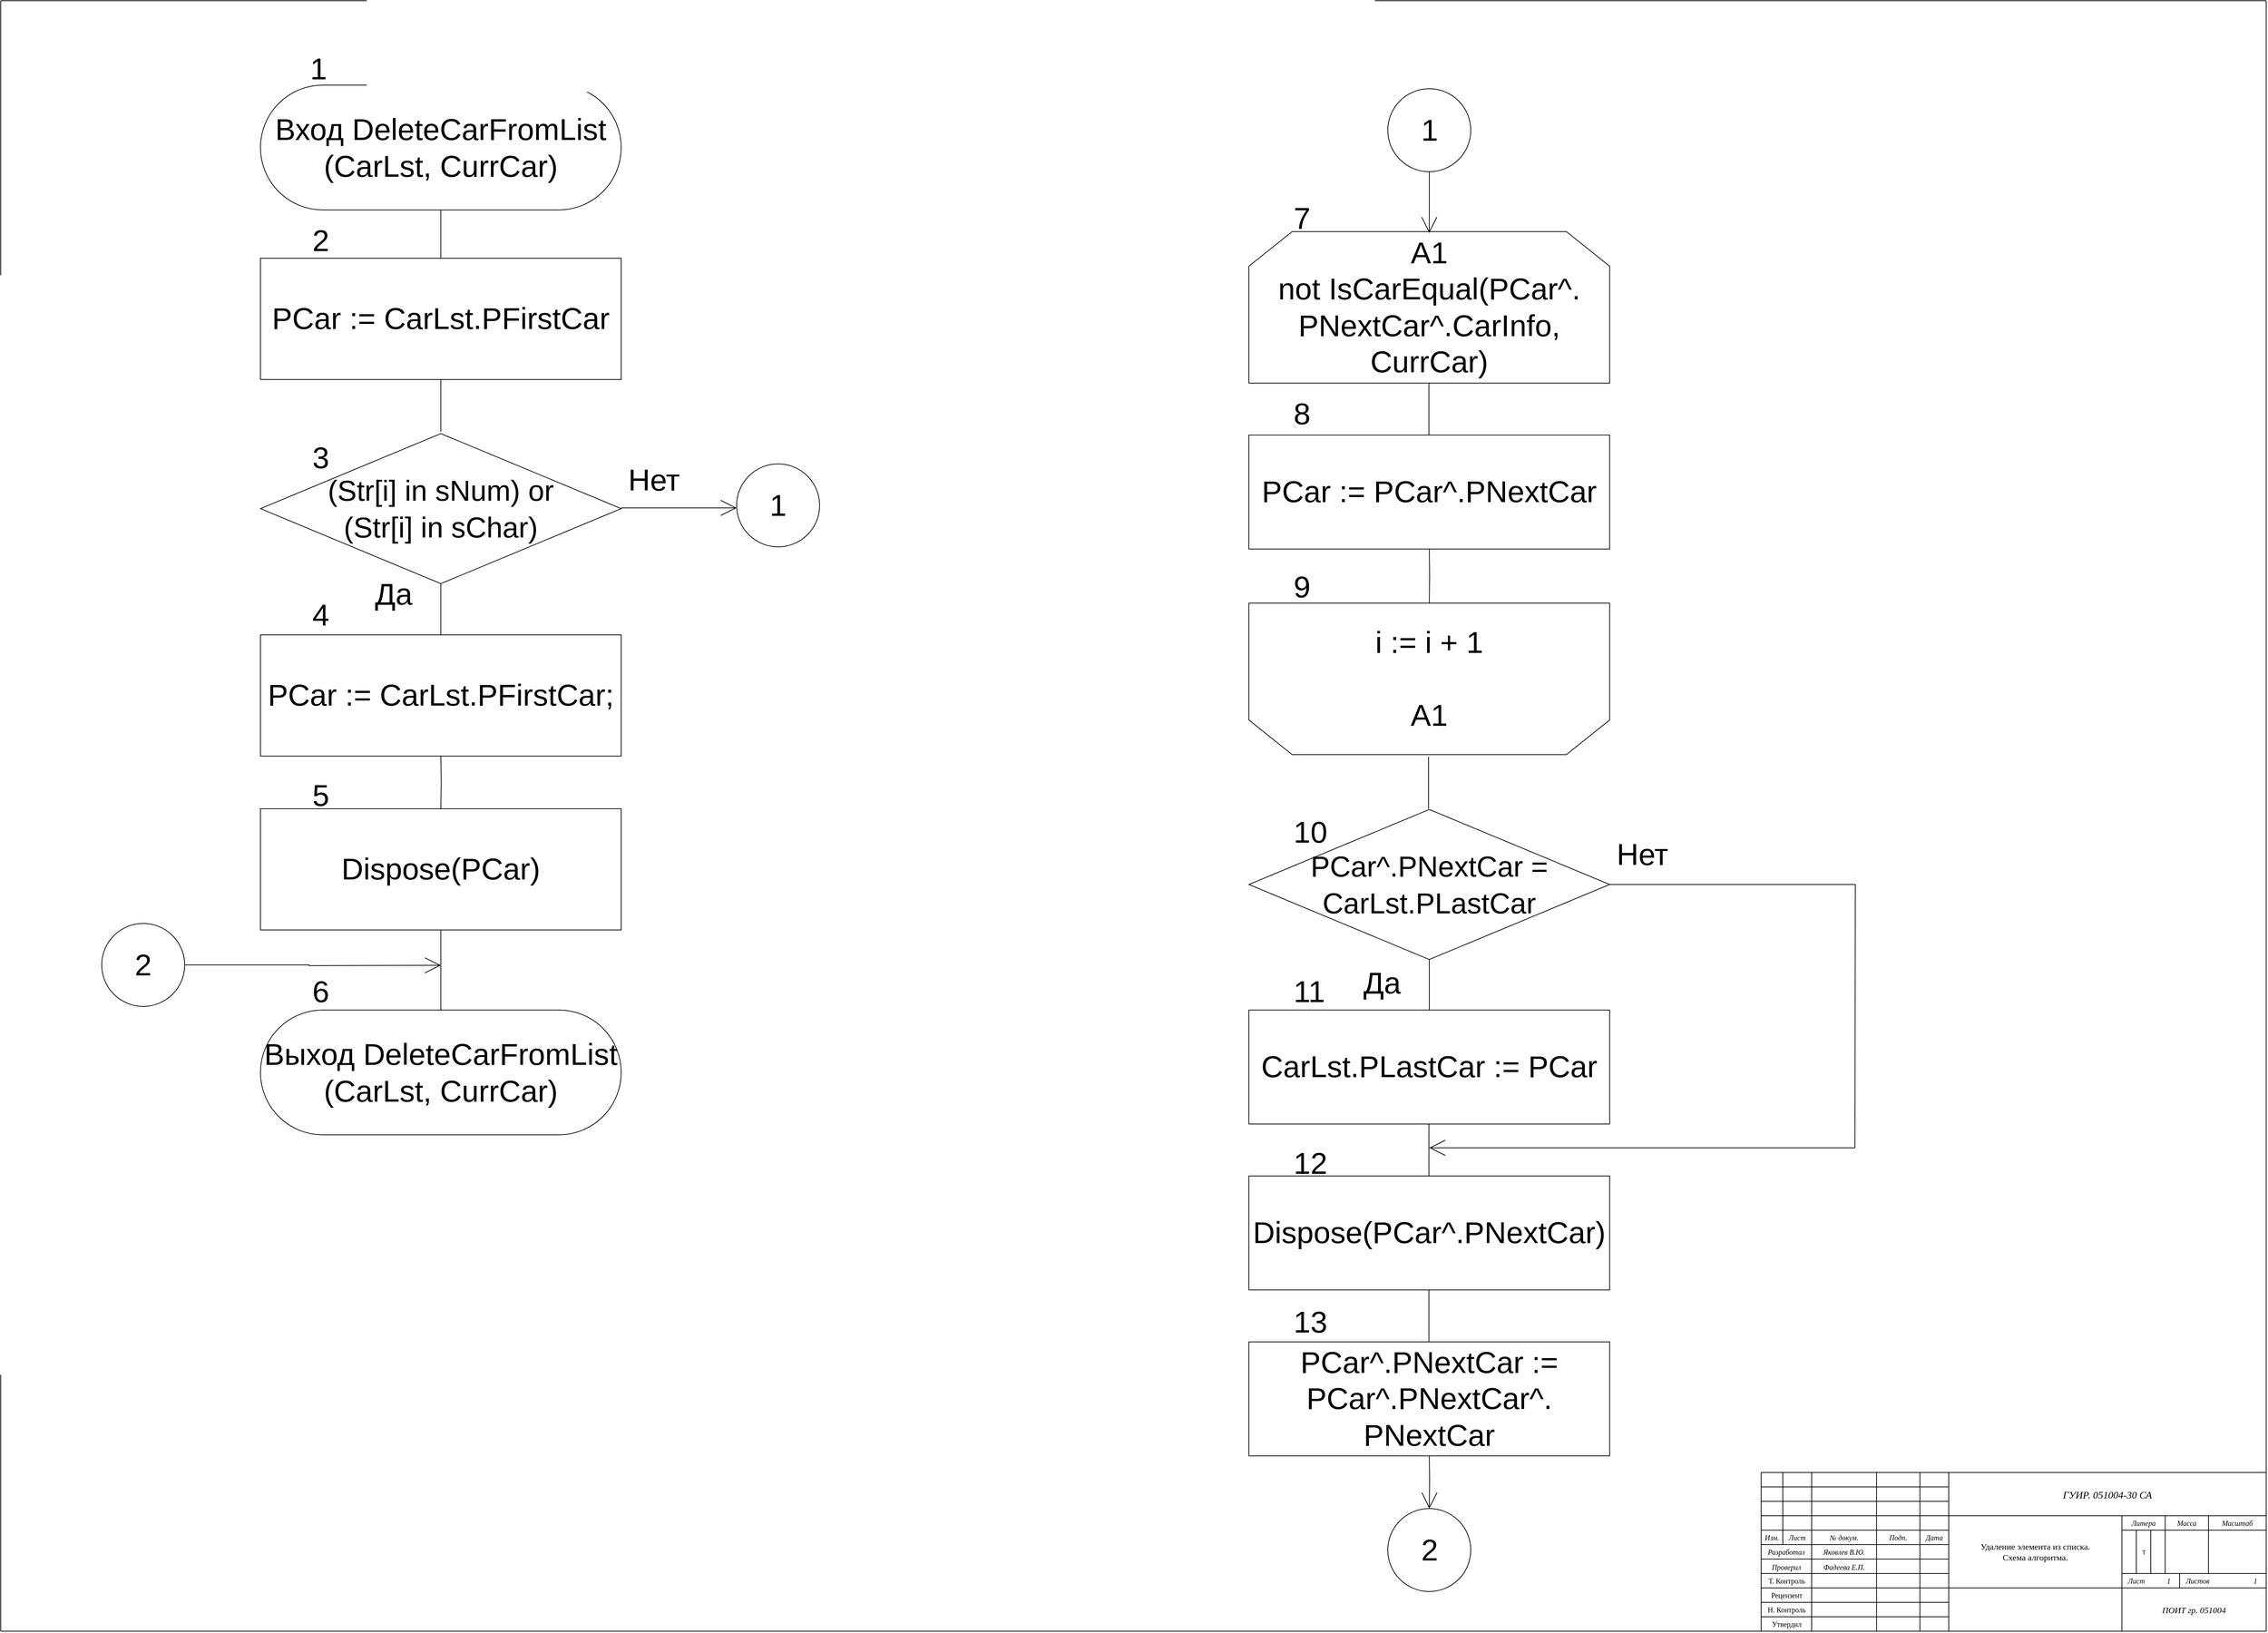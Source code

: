 <mxfile version="13.7.9" type="device"><diagram id="b_TIV87pcosbFDb4-95I" name="Page-1"><mxGraphModel dx="5688" dy="3328" grid="1" gridSize="10" guides="1" tooltips="1" connect="1" arrows="1" fold="1" page="1" pageScale="1" pageWidth="3300" pageHeight="2339" math="0" shadow="0"><root><mxCell id="0"/><mxCell id="1" parent="0"/><mxCell id="flblZkYbyNQ9tiGkdh4v-29" value="" style="group" parent="1" vertex="1" connectable="0"><mxGeometry x="2560" y="2080" width="700" height="220" as="geometry"/></mxCell><mxCell id="U5MXIK-24vMOK5HsXXuc-69" style="vsdxID=8;edgeStyle=none;startArrow=none;endArrow=none;startSize=5;endSize=5;strokeColor=#000000;spacingTop=0;spacingBottom=0;spacingLeft=0;spacingRight=0;verticalAlign=middle;html=1;labelBackgroundColor=#ffffff;rounded=0;" parent="flblZkYbyNQ9tiGkdh4v-29" edge="1"><mxGeometry relative="1" as="geometry"><mxPoint as="offset"/><Array as="points"/><mxPoint as="sourcePoint"/><mxPoint x="700" as="targetPoint"/></mxGeometry></mxCell><mxCell id="U5MXIK-24vMOK5HsXXuc-68" style="vsdxID=6;edgeStyle=none;startArrow=none;endArrow=none;startSize=5;endSize=5;strokeColor=#000000;spacingTop=0;spacingBottom=0;spacingLeft=0;spacingRight=0;verticalAlign=middle;html=1;labelBackgroundColor=#ffffff;rounded=0;" parent="flblZkYbyNQ9tiGkdh4v-29" edge="1"><mxGeometry relative="1" as="geometry"><mxPoint x="10" as="offset"/><Array as="points"/><mxPoint y="220" as="sourcePoint"/><mxPoint as="targetPoint"/></mxGeometry></mxCell><mxCell id="U5MXIK-24vMOK5HsXXuc-2" value="&lt;p style=&quot;margin-left: 0 ; margin-right: 0 ; margin-top: 0px ; margin-bottom: 0px ; text-indent: 0 ; direction: ltr&quot;&gt;&lt;font style=&quot;font-family: &amp;#34;times new roman&amp;#34; ; color: rgb(0 , 0 , 0) ; direction: ltr ; letter-spacing: 0px ; line-height: 140% ; opacity: 1&quot; size=&quot;1&quot;&gt;&lt;i&gt;Разработал&lt;/i&gt;&lt;/font&gt;&lt;/p&gt;" style="verticalAlign=middle;align=center;vsdxID=41;fillColor=none;gradientColor=none;shape=stencil(nZBLDoAgDERP0z3SIyjew0SURgSD+Lu9kMZoXLhwN9O+tukAlrNpJg1SzDH4QW/URgNYgZTkjA4UkwJUgGXng+6DX1zLfmoymdXo17xh5zmRJ6Q42BWCfc2oJfdAr+Yv+AP9Cb7OJ3H/2JG1HNGz/84klThPVCc=);strokeColor=none;labelBackgroundColor=none;rounded=0;html=1;whiteSpace=wrap;" parent="flblZkYbyNQ9tiGkdh4v-29" vertex="1"><mxGeometry y="100" width="70" height="20" as="geometry"/></mxCell><mxCell id="U5MXIK-24vMOK5HsXXuc-4" value="&lt;p style=&quot;margin-left: 0 ; margin-right: 0 ; margin-top: 0px ; margin-bottom: 0px ; text-indent: 0 ; direction: ltr&quot;&gt;&lt;font style=&quot;font-family: &amp;#34;times new roman&amp;#34; ; color: rgb(0 , 0 , 0) ; direction: ltr ; letter-spacing: 0px ; line-height: 140% ; opacity: 1&quot; size=&quot;1&quot;&gt;&lt;i&gt;Подп.&lt;/i&gt;&lt;/font&gt;&lt;font style=&quot;font-size: 12px ; font-family: &amp;#34;times new roman&amp;#34; ; color: #000000 ; direction: ltr ; letter-spacing: 0px ; line-height: 140% ; opacity: 1&quot;&gt;&lt;br&gt;&lt;/font&gt;&lt;/p&gt;" style="verticalAlign=middle;align=center;vsdxID=45;fillColor=none;gradientColor=none;shape=stencil(nZBLDoAgDERP0z3SIyjew0SURgSD+Lu9kMZoXLhwN9O+tukAlrNpJg1SzDH4QW/URgNYgZTkjA4UkwJUgGXng+6DX1zLfmoymdXo17xh5zmRJ6Q42BWCfc2oJfdAr+Yv+AP9Cb7OJ3H/2JG1HNGz/84klThPVCc=);strokeColor=none;labelBackgroundColor=none;rounded=0;html=1;whiteSpace=wrap;" parent="flblZkYbyNQ9tiGkdh4v-29" vertex="1"><mxGeometry x="160" y="80" width="60" height="20" as="geometry"/></mxCell><mxCell id="U5MXIK-24vMOK5HsXXuc-5" value="&lt;p style=&quot;margin-left: 0 ; margin-right: 0 ; margin-top: 0px ; margin-bottom: 0px ; text-indent: 0 ; direction: ltr&quot;&gt;&lt;font style=&quot;font-family: &amp;#34;times new roman&amp;#34; ; color: rgb(0 , 0 , 0) ; direction: ltr ; letter-spacing: 0px ; line-height: 140% ; opacity: 1&quot; size=&quot;1&quot;&gt;&lt;i&gt;Литера&lt;/i&gt;&lt;/font&gt;&lt;font style=&quot;font-size: 12px ; font-family: &amp;#34;times new roman&amp;#34; ; color: #000000 ; direction: ltr ; letter-spacing: 0px ; line-height: 140% ; opacity: 1&quot;&gt;&lt;br&gt;&lt;/font&gt;&lt;/p&gt;" style="verticalAlign=middle;align=center;vsdxID=46;fillColor=none;gradientColor=none;shape=stencil(nZBLDoAgDERP0z3SIyjew0SURgSD+Lu9kMZoXLhwN9O+tukAlrNpJg1SzDH4QW/URgNYgZTkjA4UkwJUgGXng+6DX1zLfmoymdXo17xh5zmRJ6Q42BWCfc2oJfdAr+Yv+AP9Cb7OJ3H/2JG1HNGz/84klThPVCc=);strokeColor=none;labelBackgroundColor=none;rounded=0;html=1;whiteSpace=wrap;" parent="flblZkYbyNQ9tiGkdh4v-29" vertex="1"><mxGeometry x="500" y="60" width="60" height="20" as="geometry"/></mxCell><mxCell id="U5MXIK-24vMOK5HsXXuc-7" style="vsdxID=48;edgeStyle=none;startArrow=none;endArrow=none;startSize=5;endSize=5;strokeColor=#000000;spacingTop=0;spacingBottom=0;spacingLeft=0;spacingRight=0;verticalAlign=middle;html=1;labelBackgroundColor=#ffffff;rounded=0;" parent="flblZkYbyNQ9tiGkdh4v-29" edge="1"><mxGeometry relative="1" as="geometry"><mxPoint x="10" as="offset"/><Array as="points"><mxPoint x="580" y="150"/></Array><mxPoint x="580" y="160" as="sourcePoint"/><mxPoint x="580" y="140" as="targetPoint"/></mxGeometry></mxCell><mxCell id="U5MXIK-24vMOK5HsXXuc-9" value="&lt;p style=&quot;margin-left: 0 ; margin-right: 0 ; margin-top: 0px ; margin-bottom: 0px ; text-indent: 0 ; direction: ltr&quot;&gt;&lt;font style=&quot;font-family: &amp;#34;times new roman&amp;#34; ; color: rgb(0 , 0 , 0) ; direction: ltr ; letter-spacing: 0px ; line-height: 140% ; opacity: 1&quot; size=&quot;1&quot;&gt;&lt;i style=&quot;font-size: 14px&quot;&gt;ГУИР. 051004-30 СА&lt;/i&gt;&lt;/font&gt;&lt;font style=&quot;font-size: 19px ; font-family: &amp;#34;times new roman&amp;#34; ; color: #000000 ; direction: ltr ; letter-spacing: 0px ; line-height: 140% ; opacity: 1&quot;&gt;&lt;br&gt;&lt;/font&gt;&lt;/p&gt;" style="verticalAlign=middle;align=center;vsdxID=50;fillColor=none;gradientColor=none;shape=stencil(nZBLDoAgDERP0z3SIyjew0SURgSD+Lu9kMZoXLhwN9O+tukAlrNpJg1SzDH4QW/URgNYgZTkjA4UkwJUgGXng+6DX1zLfmoymdXo17xh5zmRJ6Q42BWCfc2oJfdAr+Yv+AP9Cb7OJ3H/2JG1HNGz/84klThPVCc=);strokeColor=none;labelBackgroundColor=none;rounded=0;html=1;whiteSpace=wrap;" parent="flblZkYbyNQ9tiGkdh4v-29" vertex="1"><mxGeometry x="260" width="440" height="60" as="geometry"/></mxCell><mxCell id="U5MXIK-24vMOK5HsXXuc-14" value="&lt;p style=&quot;margin: 0px ; text-indent: 0px ; direction: ltr&quot;&gt;&lt;font face=&quot;times new roman&quot;&gt;Удаление элемента из списка.&lt;/font&gt;&lt;/p&gt;&lt;p style=&quot;margin: 0px ; text-indent: 0px ; direction: ltr&quot;&gt;&lt;font face=&quot;times new roman&quot; style=&quot;font-size: 12px&quot;&gt;Схема алгоритма.&lt;/font&gt;&lt;/p&gt;" style="verticalAlign=middle;align=center;vsdxID=51;fillColor=none;gradientColor=none;shape=stencil(nZBLDoAgDERP0z3SIyjew0SURgSD+Lu9kMZoXLhwN9O+tukAlrNpJg1SzDH4QW/URgNYgZTkjA4UkwJUgGXng+6DX1zLfmoymdXo17xh5zmRJ6Q42BWCfc2oJfdAr+Yv+AP9Cb7OJ3H/2JG1HNGz/84klThPVCc=);strokeColor=none;labelBackgroundColor=none;rounded=0;html=1;whiteSpace=wrap;" parent="flblZkYbyNQ9tiGkdh4v-29" vertex="1"><mxGeometry x="260" y="60" width="240" height="100" as="geometry"/></mxCell><mxCell id="U5MXIK-24vMOK5HsXXuc-66" style="vsdxID=1;edgeStyle=none;startArrow=none;endArrow=none;startSize=5;endSize=5;strokeColor=#000000;spacingTop=0;spacingBottom=0;spacingLeft=0;spacingRight=0;verticalAlign=middle;html=1;labelBackgroundColor=#ffffff;rounded=0;" parent="flblZkYbyNQ9tiGkdh4v-29" edge="1"><mxGeometry relative="1" as="geometry"><mxPoint x="10" as="offset"/><Array as="points"/><mxPoint x="500" y="220" as="sourcePoint"/><mxPoint x="500" y="60" as="targetPoint"/></mxGeometry></mxCell><mxCell id="U5MXIK-24vMOK5HsXXuc-67" style="vsdxID=4;edgeStyle=none;startArrow=none;endArrow=none;startSize=5;endSize=5;strokeColor=#000000;spacingTop=0;spacingBottom=0;spacingLeft=0;spacingRight=0;verticalAlign=middle;html=1;labelBackgroundColor=#ffffff;rounded=0;" parent="flblZkYbyNQ9tiGkdh4v-29" edge="1"><mxGeometry relative="1" as="geometry"><mxPoint x="10" as="offset"/><Array as="points"/><mxPoint x="260" y="220" as="sourcePoint"/><mxPoint x="260" as="targetPoint"/></mxGeometry></mxCell><mxCell id="U5MXIK-24vMOK5HsXXuc-70" style="vsdxID=11;edgeStyle=none;startArrow=none;endArrow=none;startSize=5;endSize=5;strokeColor=#000000;spacingTop=0;spacingBottom=0;spacingLeft=0;spacingRight=0;verticalAlign=middle;html=1;labelBackgroundColor=#ffffff;rounded=0;" parent="flblZkYbyNQ9tiGkdh4v-29" edge="1"><mxGeometry relative="1" as="geometry"><Array as="points"/><mxPoint x="700" y="60" as="sourcePoint"/><mxPoint y="60" as="targetPoint"/></mxGeometry></mxCell><mxCell id="U5MXIK-24vMOK5HsXXuc-71" style="vsdxID=12;edgeStyle=none;startArrow=none;endArrow=none;startSize=5;endSize=5;strokeColor=#000000;spacingTop=0;spacingBottom=0;spacingLeft=0;spacingRight=0;verticalAlign=middle;html=1;labelBackgroundColor=#ffffff;rounded=0;" parent="flblZkYbyNQ9tiGkdh4v-29" edge="1"><mxGeometry relative="1" as="geometry"><Array as="points"/><mxPoint x="700" y="160" as="sourcePoint"/><mxPoint y="160" as="targetPoint"/></mxGeometry></mxCell><mxCell id="U5MXIK-24vMOK5HsXXuc-72" style="vsdxID=13;edgeStyle=none;startArrow=none;endArrow=none;startSize=5;endSize=5;strokeColor=#000000;spacingTop=0;spacingBottom=0;spacingLeft=0;spacingRight=0;verticalAlign=middle;html=1;labelBackgroundColor=#ffffff;rounded=0;" parent="flblZkYbyNQ9tiGkdh4v-29" edge="1"><mxGeometry relative="1" as="geometry"><Array as="points"/><mxPoint x="260" y="200" as="sourcePoint"/><mxPoint y="200" as="targetPoint"/></mxGeometry></mxCell><mxCell id="U5MXIK-24vMOK5HsXXuc-73" style="vsdxID=22;edgeStyle=none;startArrow=none;endArrow=none;startSize=5;endSize=5;strokeColor=#000000;spacingTop=0;spacingBottom=0;spacingLeft=0;spacingRight=0;verticalAlign=middle;html=1;labelBackgroundColor=#ffffff;rounded=0;" parent="flblZkYbyNQ9tiGkdh4v-29" edge="1"><mxGeometry relative="1" as="geometry"><Array as="points"/><mxPoint x="260" y="180" as="sourcePoint"/><mxPoint y="180" as="targetPoint"/></mxGeometry></mxCell><mxCell id="U5MXIK-24vMOK5HsXXuc-74" style="vsdxID=23;edgeStyle=none;startArrow=none;endArrow=none;startSize=5;endSize=5;strokeColor=#000000;spacingTop=0;spacingBottom=0;spacingLeft=0;spacingRight=0;verticalAlign=middle;html=1;labelBackgroundColor=#ffffff;rounded=0;" parent="flblZkYbyNQ9tiGkdh4v-29" edge="1"><mxGeometry relative="1" as="geometry"><Array as="points"/><mxPoint x="260" y="140" as="sourcePoint"/><mxPoint y="140" as="targetPoint"/></mxGeometry></mxCell><mxCell id="U5MXIK-24vMOK5HsXXuc-75" style="vsdxID=24;edgeStyle=none;startArrow=none;endArrow=none;startSize=5;endSize=5;strokeColor=#000000;spacingTop=0;spacingBottom=0;spacingLeft=0;spacingRight=0;verticalAlign=middle;html=1;labelBackgroundColor=#ffffff;rounded=0;" parent="flblZkYbyNQ9tiGkdh4v-29" edge="1"><mxGeometry relative="1" as="geometry"><Array as="points"/><mxPoint x="260" y="120" as="sourcePoint"/><mxPoint y="120" as="targetPoint"/></mxGeometry></mxCell><mxCell id="U5MXIK-24vMOK5HsXXuc-76" style="vsdxID=25;edgeStyle=none;startArrow=none;endArrow=none;startSize=5;endSize=5;strokeColor=#000000;spacingTop=0;spacingBottom=0;spacingLeft=0;spacingRight=0;verticalAlign=middle;html=1;labelBackgroundColor=#ffffff;rounded=0;" parent="flblZkYbyNQ9tiGkdh4v-29" edge="1"><mxGeometry relative="1" as="geometry"><Array as="points"/><mxPoint x="260" y="100" as="sourcePoint"/><mxPoint y="100" as="targetPoint"/></mxGeometry></mxCell><mxCell id="U5MXIK-24vMOK5HsXXuc-77" style="vsdxID=26;edgeStyle=none;startArrow=none;endArrow=none;startSize=5;endSize=5;strokeColor=#000000;spacingTop=0;spacingBottom=0;spacingLeft=0;spacingRight=0;verticalAlign=middle;html=1;labelBackgroundColor=#ffffff;rounded=0;" parent="flblZkYbyNQ9tiGkdh4v-29" edge="1"><mxGeometry relative="1" as="geometry"><Array as="points"/><mxPoint x="260" y="80" as="sourcePoint"/><mxPoint y="80" as="targetPoint"/></mxGeometry></mxCell><mxCell id="U5MXIK-24vMOK5HsXXuc-78" style="vsdxID=27;edgeStyle=none;startArrow=none;endArrow=none;startSize=5;endSize=5;strokeColor=#000000;spacingTop=0;spacingBottom=0;spacingLeft=0;spacingRight=0;verticalAlign=middle;html=1;labelBackgroundColor=#ffffff;rounded=0;" parent="flblZkYbyNQ9tiGkdh4v-29" edge="1"><mxGeometry relative="1" as="geometry"><Array as="points"/><mxPoint x="260" y="40" as="sourcePoint"/><mxPoint y="40" as="targetPoint"/></mxGeometry></mxCell><mxCell id="U5MXIK-24vMOK5HsXXuc-79" style="vsdxID=28;edgeStyle=none;startArrow=none;endArrow=none;startSize=5;endSize=5;strokeColor=#000000;spacingTop=0;spacingBottom=0;spacingLeft=0;spacingRight=0;verticalAlign=middle;html=1;labelBackgroundColor=#ffffff;rounded=0;" parent="flblZkYbyNQ9tiGkdh4v-29" edge="1"><mxGeometry relative="1" as="geometry"><Array as="points"/><mxPoint x="260" y="20" as="sourcePoint"/><mxPoint y="20" as="targetPoint"/></mxGeometry></mxCell><mxCell id="U5MXIK-24vMOK5HsXXuc-80" style="vsdxID=29;edgeStyle=none;startArrow=none;endArrow=none;startSize=5;endSize=5;strokeColor=#000000;spacingTop=0;spacingBottom=0;spacingLeft=0;spacingRight=0;verticalAlign=middle;html=1;labelBackgroundColor=#ffffff;rounded=0;" parent="flblZkYbyNQ9tiGkdh4v-29" edge="1"><mxGeometry relative="1" as="geometry"><Array as="points"/><mxPoint x="700" y="140" as="sourcePoint"/><mxPoint x="500" y="140" as="targetPoint"/></mxGeometry></mxCell><mxCell id="U5MXIK-24vMOK5HsXXuc-81" style="vsdxID=30;edgeStyle=none;startArrow=none;endArrow=none;startSize=5;endSize=5;strokeColor=#000000;spacingTop=0;spacingBottom=0;spacingLeft=0;spacingRight=0;verticalAlign=middle;html=1;labelBackgroundColor=#ffffff;rounded=0;" parent="flblZkYbyNQ9tiGkdh4v-29" edge="1"><mxGeometry relative="1" as="geometry"><Array as="points"/><mxPoint x="700" y="80" as="sourcePoint"/><mxPoint x="500" y="80" as="targetPoint"/></mxGeometry></mxCell><mxCell id="U5MXIK-24vMOK5HsXXuc-82" style="vsdxID=31;edgeStyle=none;startArrow=none;endArrow=none;startSize=5;endSize=5;strokeColor=#000000;spacingTop=0;spacingBottom=0;spacingLeft=0;spacingRight=0;verticalAlign=middle;html=1;labelBackgroundColor=#ffffff;rounded=0;" parent="flblZkYbyNQ9tiGkdh4v-29" edge="1"><mxGeometry relative="1" as="geometry"><mxPoint x="10" as="offset"/><Array as="points"/><mxPoint x="220" y="220" as="sourcePoint"/><mxPoint x="220" as="targetPoint"/></mxGeometry></mxCell><mxCell id="U5MXIK-24vMOK5HsXXuc-83" style="vsdxID=33;edgeStyle=none;startArrow=none;endArrow=none;startSize=5;endSize=5;strokeColor=#000000;spacingTop=0;spacingBottom=0;spacingLeft=0;spacingRight=0;verticalAlign=middle;html=1;labelBackgroundColor=#ffffff;rounded=0;" parent="flblZkYbyNQ9tiGkdh4v-29" edge="1"><mxGeometry relative="1" as="geometry"><mxPoint x="10" as="offset"/><Array as="points"/><mxPoint x="160" y="220" as="sourcePoint"/><mxPoint x="160" as="targetPoint"/></mxGeometry></mxCell><mxCell id="U5MXIK-24vMOK5HsXXuc-84" style="vsdxID=34;edgeStyle=none;startArrow=none;endArrow=none;startSize=5;endSize=5;strokeColor=#000000;spacingTop=0;spacingBottom=0;spacingLeft=0;spacingRight=0;verticalAlign=middle;html=1;labelBackgroundColor=#ffffff;rounded=0;" parent="flblZkYbyNQ9tiGkdh4v-29" edge="1"><mxGeometry relative="1" as="geometry"><mxPoint x="10" as="offset"/><Array as="points"/><mxPoint x="70" y="220" as="sourcePoint"/><mxPoint x="70" as="targetPoint"/></mxGeometry></mxCell><mxCell id="U5MXIK-24vMOK5HsXXuc-85" style="vsdxID=35;edgeStyle=none;startArrow=none;endArrow=none;startSize=5;endSize=5;strokeColor=#000000;spacingTop=0;spacingBottom=0;spacingLeft=0;spacingRight=0;verticalAlign=middle;html=1;labelBackgroundColor=#ffffff;rounded=0;" parent="flblZkYbyNQ9tiGkdh4v-29" edge="1"><mxGeometry relative="1" as="geometry"><mxPoint x="10" as="offset"/><Array as="points"/><mxPoint x="30" y="100" as="sourcePoint"/><mxPoint x="30" as="targetPoint"/></mxGeometry></mxCell><mxCell id="U5MXIK-24vMOK5HsXXuc-86" style="vsdxID=36;edgeStyle=none;startArrow=none;endArrow=none;startSize=5;endSize=5;strokeColor=#000000;spacingTop=0;spacingBottom=0;spacingLeft=0;spacingRight=0;verticalAlign=middle;html=1;labelBackgroundColor=#ffffff;rounded=0;" parent="flblZkYbyNQ9tiGkdh4v-29" edge="1"><mxGeometry relative="1" as="geometry"><mxPoint x="10" as="offset"/><Array as="points"/><mxPoint x="560" y="140" as="sourcePoint"/><mxPoint x="560" y="60" as="targetPoint"/></mxGeometry></mxCell><mxCell id="U5MXIK-24vMOK5HsXXuc-87" style="vsdxID=38;edgeStyle=none;startArrow=none;endArrow=none;startSize=5;endSize=5;strokeColor=#000000;spacingTop=0;spacingBottom=0;spacingLeft=0;spacingRight=0;verticalAlign=middle;html=1;labelBackgroundColor=#ffffff;rounded=0;" parent="flblZkYbyNQ9tiGkdh4v-29" edge="1"><mxGeometry relative="1" as="geometry"><mxPoint x="10" as="offset"/><Array as="points"/><mxPoint x="620" y="140" as="sourcePoint"/><mxPoint x="620" y="60" as="targetPoint"/></mxGeometry></mxCell><mxCell id="U5MXIK-24vMOK5HsXXuc-88" style="vsdxID=39;edgeStyle=none;startArrow=none;endArrow=none;startSize=5;endSize=5;strokeColor=#000000;spacingTop=0;spacingBottom=0;spacingLeft=0;spacingRight=0;verticalAlign=middle;html=1;labelBackgroundColor=#ffffff;rounded=0;" parent="flblZkYbyNQ9tiGkdh4v-29" edge="1"><mxGeometry relative="1" as="geometry"><mxPoint x="10" as="offset"/><Array as="points"/><mxPoint x="520" y="140" as="sourcePoint"/><mxPoint x="520" y="80" as="targetPoint"/></mxGeometry></mxCell><mxCell id="U5MXIK-24vMOK5HsXXuc-89" style="vsdxID=40;edgeStyle=none;startArrow=none;endArrow=none;startSize=5;endSize=5;strokeColor=#000000;spacingTop=0;spacingBottom=0;spacingLeft=0;spacingRight=0;verticalAlign=middle;html=1;labelBackgroundColor=#ffffff;rounded=0;" parent="flblZkYbyNQ9tiGkdh4v-29" edge="1"><mxGeometry relative="1" as="geometry"><mxPoint x="10" as="offset"/><Array as="points"/><mxPoint x="540" y="140" as="sourcePoint"/><mxPoint x="540" y="80" as="targetPoint"/></mxGeometry></mxCell><mxCell id="U5MXIK-24vMOK5HsXXuc-6" value="&lt;p style=&quot;margin-left: 0 ; margin-right: 0 ; margin-top: 0px ; margin-bottom: 0px ; text-indent: 0 ; direction: ltr&quot;&gt;&lt;font style=&quot;font-family: &amp;#34;times new roman&amp;#34; ; color: rgb(0 , 0 , 0) ; direction: ltr ; letter-spacing: 0px ; line-height: 140% ; opacity: 1&quot; size=&quot;1&quot;&gt;&lt;i&gt;Лист&lt;/i&gt;&lt;/font&gt;&lt;font style=&quot;font-size: 12px ; font-family: &amp;#34;times new roman&amp;#34; ; color: #000000 ; direction: ltr ; letter-spacing: 0px ; line-height: 140% ; opacity: 1&quot;&gt;&lt;br&gt;&lt;/font&gt;&lt;/p&gt;" style="verticalAlign=middle;align=center;vsdxID=47;fillColor=none;gradientColor=none;shape=stencil(nZBLDoAgDERP0z3SIyjew0SURgSD+Lu9kMZoXLhwN9O+tukAlrNpJg1SzDH4QW/URgNYgZTkjA4UkwJUgGXng+6DX1zLfmoymdXo17xh5zmRJ6Q42BWCfc2oJfdAr+Yv+AP9Cb7OJ3H/2JG1HNGz/84klThPVCc=);strokeColor=none;labelBackgroundColor=none;rounded=0;html=1;whiteSpace=wrap;" parent="flblZkYbyNQ9tiGkdh4v-29" vertex="1"><mxGeometry x="500" y="140" width="40" height="20" as="geometry"/></mxCell><mxCell id="flblZkYbyNQ9tiGkdh4v-3" value="&lt;p style=&quot;margin-left: 0 ; margin-right: 0 ; margin-top: 0px ; margin-bottom: 0px ; text-indent: 0 ; direction: ltr&quot;&gt;&lt;font style=&quot;font-family: &amp;#34;times new roman&amp;#34; ; color: rgb(0 , 0 , 0) ; direction: ltr ; letter-spacing: 0px ; line-height: 140% ; opacity: 1&quot; size=&quot;1&quot;&gt;&lt;i&gt;Листов&lt;/i&gt;&lt;/font&gt;&lt;font style=&quot;font-size: 12px ; font-family: &amp;#34;times new roman&amp;#34; ; color: #000000 ; direction: ltr ; letter-spacing: 0px ; line-height: 140% ; opacity: 1&quot;&gt;&lt;br&gt;&lt;/font&gt;&lt;/p&gt;" style="verticalAlign=middle;align=center;vsdxID=47;fillColor=none;gradientColor=none;shape=stencil(nZBLDoAgDERP0z3SIyjew0SURgSD+Lu9kMZoXLhwN9O+tukAlrNpJg1SzDH4QW/URgNYgZTkjA4UkwJUgGXng+6DX1zLfmoymdXo17xh5zmRJ6Q42BWCfc2oJfdAr+Yv+AP9Cb7OJ3H/2JG1HNGz/84klThPVCc=);strokeColor=none;labelBackgroundColor=none;rounded=0;html=1;whiteSpace=wrap;" parent="flblZkYbyNQ9tiGkdh4v-29" vertex="1"><mxGeometry x="580" y="140" width="50" height="20" as="geometry"/></mxCell><mxCell id="flblZkYbyNQ9tiGkdh4v-5" value="&lt;p style=&quot;margin-left: 0 ; margin-right: 0 ; margin-top: 0px ; margin-bottom: 0px ; text-indent: 0 ; direction: ltr&quot;&gt;&lt;font style=&quot;font-family: &amp;#34;times new roman&amp;#34; ; color: rgb(0 , 0 , 0) ; direction: ltr ; letter-spacing: 0px ; line-height: 140% ; opacity: 1&quot; size=&quot;1&quot;&gt;&lt;i&gt;1&lt;/i&gt;&lt;/font&gt;&lt;font style=&quot;font-size: 12px ; font-family: &amp;#34;times new roman&amp;#34; ; color: #000000 ; direction: ltr ; letter-spacing: 0px ; line-height: 140% ; opacity: 1&quot;&gt;&lt;br&gt;&lt;/font&gt;&lt;/p&gt;" style="verticalAlign=middle;align=center;vsdxID=47;fillColor=none;gradientColor=none;shape=stencil(nZBLDoAgDERP0z3SIyjew0SURgSD+Lu9kMZoXLhwN9O+tukAlrNpJg1SzDH4QW/URgNYgZTkjA4UkwJUgGXng+6DX1zLfmoymdXo17xh5zmRJ6Q42BWCfc2oJfdAr+Yv+AP9Cb7OJ3H/2JG1HNGz/84klThPVCc=);strokeColor=none;labelBackgroundColor=none;rounded=0;html=1;whiteSpace=wrap;" parent="flblZkYbyNQ9tiGkdh4v-29" vertex="1"><mxGeometry x="670" y="140" width="30" height="20" as="geometry"/></mxCell><mxCell id="flblZkYbyNQ9tiGkdh4v-6" value="&lt;p style=&quot;margin-left: 0 ; margin-right: 0 ; margin-top: 0px ; margin-bottom: 0px ; text-indent: 0 ; direction: ltr&quot;&gt;&lt;font style=&quot;font-family: &amp;#34;times new roman&amp;#34; ; color: rgb(0 , 0 , 0) ; direction: ltr ; letter-spacing: 0px ; line-height: 140% ; opacity: 1&quot; size=&quot;1&quot;&gt;&lt;i&gt;1&lt;/i&gt;&lt;/font&gt;&lt;font style=&quot;font-size: 12px ; font-family: &amp;#34;times new roman&amp;#34; ; color: #000000 ; direction: ltr ; letter-spacing: 0px ; line-height: 140% ; opacity: 1&quot;&gt;&lt;br&gt;&lt;/font&gt;&lt;/p&gt;" style="verticalAlign=middle;align=center;vsdxID=47;fillColor=none;gradientColor=none;shape=stencil(nZBLDoAgDERP0z3SIyjew0SURgSD+Lu9kMZoXLhwN9O+tukAlrNpJg1SzDH4QW/URgNYgZTkjA4UkwJUgGXng+6DX1zLfmoymdXo17xh5zmRJ6Q42BWCfc2oJfdAr+Yv+AP9Cb7OJ3H/2JG1HNGz/84klThPVCc=);strokeColor=none;labelBackgroundColor=none;rounded=0;html=1;whiteSpace=wrap;" parent="flblZkYbyNQ9tiGkdh4v-29" vertex="1"><mxGeometry x="550" y="140" width="30" height="20" as="geometry"/></mxCell><mxCell id="flblZkYbyNQ9tiGkdh4v-7" value="&lt;p style=&quot;margin-left: 0 ; margin-right: 0 ; margin-top: 0px ; margin-bottom: 0px ; text-indent: 0 ; direction: ltr&quot;&gt;&lt;font style=&quot;font-family: &amp;#34;times new roman&amp;#34; ; color: rgb(0 , 0 , 0) ; direction: ltr ; letter-spacing: 0px ; line-height: 140% ; opacity: 1&quot; size=&quot;1&quot;&gt;&lt;i&gt;Масса&lt;/i&gt;&lt;/font&gt;&lt;font style=&quot;font-size: 12px ; font-family: &amp;#34;times new roman&amp;#34; ; color: #000000 ; direction: ltr ; letter-spacing: 0px ; line-height: 140% ; opacity: 1&quot;&gt;&lt;br&gt;&lt;/font&gt;&lt;/p&gt;" style="verticalAlign=middle;align=center;vsdxID=46;fillColor=none;gradientColor=none;shape=stencil(nZBLDoAgDERP0z3SIyjew0SURgSD+Lu9kMZoXLhwN9O+tukAlrNpJg1SzDH4QW/URgNYgZTkjA4UkwJUgGXng+6DX1zLfmoymdXo17xh5zmRJ6Q42BWCfc2oJfdAr+Yv+AP9Cb7OJ3H/2JG1HNGz/84klThPVCc=);strokeColor=none;labelBackgroundColor=none;rounded=0;html=1;whiteSpace=wrap;" parent="flblZkYbyNQ9tiGkdh4v-29" vertex="1"><mxGeometry x="560" y="60" width="60" height="20" as="geometry"/></mxCell><mxCell id="flblZkYbyNQ9tiGkdh4v-8" value="&lt;p style=&quot;margin-left: 0 ; margin-right: 0 ; margin-top: 0px ; margin-bottom: 0px ; text-indent: 0 ; direction: ltr&quot;&gt;&lt;font style=&quot;font-family: &amp;#34;times new roman&amp;#34; ; color: rgb(0 , 0 , 0) ; direction: ltr ; letter-spacing: 0px ; line-height: 140% ; opacity: 1&quot; size=&quot;1&quot;&gt;&lt;i&gt;Масштаб&lt;/i&gt;&lt;/font&gt;&lt;font style=&quot;font-size: 12px ; font-family: &amp;#34;times new roman&amp;#34; ; color: #000000 ; direction: ltr ; letter-spacing: 0px ; line-height: 140% ; opacity: 1&quot;&gt;&lt;br&gt;&lt;/font&gt;&lt;/p&gt;" style="verticalAlign=middle;align=center;vsdxID=46;fillColor=none;gradientColor=none;shape=stencil(nZBLDoAgDERP0z3SIyjew0SURgSD+Lu9kMZoXLhwN9O+tukAlrNpJg1SzDH4QW/URgNYgZTkjA4UkwJUgGXng+6DX1zLfmoymdXo17xh5zmRJ6Q42BWCfc2oJfdAr+Yv+AP9Cb7OJ3H/2JG1HNGz/84klThPVCc=);strokeColor=none;labelBackgroundColor=none;rounded=0;html=1;whiteSpace=wrap;" parent="flblZkYbyNQ9tiGkdh4v-29" vertex="1"><mxGeometry x="620" y="60" width="80" height="20" as="geometry"/></mxCell><mxCell id="U5MXIK-24vMOK5HsXXuc-8" value="&lt;p style=&quot;margin-left: 0 ; margin-right: 0 ; margin-top: 0px ; margin-bottom: 0px ; text-indent: 0 ; direction: ltr&quot;&gt;&lt;font style=&quot;font-family: &amp;#34;times new roman&amp;#34; ; color: rgb(0 , 0 , 0) ; direction: ltr ; letter-spacing: 0px ; line-height: 140% ; opacity: 1&quot; size=&quot;1&quot;&gt;&lt;i style=&quot;font-size: 12px&quot;&gt;ПОИТ гр. 051004&lt;/i&gt;&lt;/font&gt;&lt;font style=&quot;font-size: 16px ; font-family: &amp;#34;times new roman&amp;#34; ; color: #000000 ; direction: ltr ; letter-spacing: 0px ; line-height: 140% ; opacity: 1&quot;&gt;&lt;br&gt;&lt;/font&gt;&lt;/p&gt;" style="verticalAlign=middle;align=center;vsdxID=49;fillColor=none;gradientColor=none;shape=stencil(nZBLDoAgDERP0z3SIyjew0SURgSD+Lu9kMZoXLhwN9O+tukAlrNpJg1SzDH4QW/URgNYgZTkjA4UkwJUgGXng+6DX1zLfmoymdXo17xh5zmRJ6Q42BWCfc2oJfdAr+Yv+AP9Cb7OJ3H/2JG1HNGz/84klThPVCc=);strokeColor=none;labelBackgroundColor=none;rounded=0;html=1;whiteSpace=wrap;" parent="flblZkYbyNQ9tiGkdh4v-29" vertex="1"><mxGeometry x="500" y="160" width="200" height="60" as="geometry"/></mxCell><mxCell id="flblZkYbyNQ9tiGkdh4v-12" value="&lt;p style=&quot;margin-left: 0 ; margin-right: 0 ; margin-top: 0px ; margin-bottom: 0px ; text-indent: 0 ; direction: ltr&quot;&gt;&lt;font style=&quot;font-family: &amp;#34;times new roman&amp;#34; ; color: rgb(0 , 0 , 0) ; direction: ltr ; letter-spacing: 0px ; line-height: 140% ; opacity: 1&quot; size=&quot;1&quot;&gt;&lt;i&gt;Изм.&lt;/i&gt;&lt;/font&gt;&lt;font style=&quot;font-size: 12px ; font-family: &amp;#34;times new roman&amp;#34; ; color: #000000 ; direction: ltr ; letter-spacing: 0px ; line-height: 140% ; opacity: 1&quot;&gt;&lt;br&gt;&lt;/font&gt;&lt;/p&gt;" style="verticalAlign=middle;align=center;vsdxID=45;fillColor=none;gradientColor=none;shape=stencil(nZBLDoAgDERP0z3SIyjew0SURgSD+Lu9kMZoXLhwN9O+tukAlrNpJg1SzDH4QW/URgNYgZTkjA4UkwJUgGXng+6DX1zLfmoymdXo17xh5zmRJ6Q42BWCfc2oJfdAr+Yv+AP9Cb7OJ3H/2JG1HNGz/84klThPVCc=);strokeColor=none;labelBackgroundColor=none;rounded=0;html=1;whiteSpace=wrap;" parent="flblZkYbyNQ9tiGkdh4v-29" vertex="1"><mxGeometry y="80" width="30" height="20" as="geometry"/></mxCell><mxCell id="flblZkYbyNQ9tiGkdh4v-19" value="&lt;p style=&quot;margin-left: 0 ; margin-right: 0 ; margin-top: 0px ; margin-bottom: 0px ; text-indent: 0 ; direction: ltr&quot;&gt;&lt;font face=&quot;times new roman&quot; size=&quot;1&quot;&gt;&lt;i&gt;Яковлев В.Ю.&lt;/i&gt;&lt;/font&gt;&lt;/p&gt;" style="verticalAlign=middle;align=center;vsdxID=41;fillColor=none;gradientColor=none;shape=stencil(nZBLDoAgDERP0z3SIyjew0SURgSD+Lu9kMZoXLhwN9O+tukAlrNpJg1SzDH4QW/URgNYgZTkjA4UkwJUgGXng+6DX1zLfmoymdXo17xh5zmRJ6Q42BWCfc2oJfdAr+Yv+AP9Cb7OJ3H/2JG1HNGz/84klThPVCc=);strokeColor=none;labelBackgroundColor=none;rounded=0;html=1;whiteSpace=wrap;" parent="flblZkYbyNQ9tiGkdh4v-29" vertex="1"><mxGeometry x="70" y="100" width="90" height="20" as="geometry"/></mxCell><mxCell id="ORajsjJcxbQu_IU-mkYe-1" value="&lt;font face=&quot;Times New Roman&quot; size=&quot;1&quot;&gt;Т. Контроль&lt;/font&gt;" style="text;html=1;align=center;verticalAlign=middle;resizable=0;points=[];autosize=1;strokeColor=none;" parent="flblZkYbyNQ9tiGkdh4v-29" vertex="1"><mxGeometry y="140" width="70" height="20" as="geometry"/></mxCell><mxCell id="ORajsjJcxbQu_IU-mkYe-2" value="&lt;font face=&quot;Times New Roman&quot; style=&quot;font-size: 10px&quot;&gt;Рецензент&lt;/font&gt;" style="text;html=1;align=center;verticalAlign=middle;resizable=0;points=[];autosize=1;strokeColor=none;" parent="flblZkYbyNQ9tiGkdh4v-29" vertex="1"><mxGeometry x="5" y="160" width="60" height="20" as="geometry"/></mxCell><mxCell id="ORajsjJcxbQu_IU-mkYe-3" value="&lt;font face=&quot;Times New Roman&quot; style=&quot;font-size: 10px&quot;&gt;Н. Контроль&lt;/font&gt;" style="text;html=1;align=center;verticalAlign=middle;resizable=0;points=[];autosize=1;strokeColor=none;" parent="flblZkYbyNQ9tiGkdh4v-29" vertex="1"><mxGeometry y="180" width="70" height="20" as="geometry"/></mxCell><mxCell id="ORajsjJcxbQu_IU-mkYe-4" value="&lt;font face=&quot;Times New Roman&quot; style=&quot;font-size: 10px&quot;&gt;Утвердил&lt;/font&gt;" style="text;html=1;align=center;verticalAlign=middle;resizable=0;points=[];autosize=1;strokeColor=none;" parent="flblZkYbyNQ9tiGkdh4v-29" vertex="1"><mxGeometry x="5" y="200" width="60" height="20" as="geometry"/></mxCell><mxCell id="qoJT26ekL_hfmOxVlA_Y-1" value="" style="edgeStyle=orthogonalEdgeStyle;rounded=0;orthogonalLoop=1;jettySize=auto;html=1;fontSize=42;endArrow=none;endFill=0;" parent="1" source="qoJT26ekL_hfmOxVlA_Y-3" target="qoJT26ekL_hfmOxVlA_Y-4" edge="1"><mxGeometry relative="1" as="geometry"/></mxCell><mxCell id="qoJT26ekL_hfmOxVlA_Y-2" value="" style="edgeStyle=orthogonalEdgeStyle;rounded=0;orthogonalLoop=1;jettySize=auto;html=1;endArrow=none;endFill=0;fontSize=42;" parent="1" source="qoJT26ekL_hfmOxVlA_Y-3" edge="1"><mxGeometry relative="1" as="geometry"><mxPoint x="730" y="637" as="targetPoint"/></mxGeometry></mxCell><mxCell id="qoJT26ekL_hfmOxVlA_Y-3" value="PCar := CarLst.PFirstCar" style="rounded=0;whiteSpace=wrap;html=1;fontSize=42;" parent="1" vertex="1"><mxGeometry x="480" y="397" width="500" height="168" as="geometry"/></mxCell><mxCell id="qoJT26ekL_hfmOxVlA_Y-4" value="Вход DeleteCarFromList&lt;br&gt;(CarLst, CurrCar)" style="rounded=1;whiteSpace=wrap;html=1;fontSize=42;arcSize=50;" parent="1" vertex="1"><mxGeometry x="480" y="157" width="500" height="173" as="geometry"/></mxCell><mxCell id="qoJT26ekL_hfmOxVlA_Y-12" value="A1&lt;br&gt;not IsCarEqual(PCar^.&lt;br&gt;PNextCar^.CarInfo, CurrCar)" style="shape=loopLimit;whiteSpace=wrap;html=1;fontSize=42;size=60;" parent="1" vertex="1"><mxGeometry x="1850" y="360" width="500" height="210" as="geometry"/></mxCell><mxCell id="ORajsjJcxbQu_IU-mkYe-6" value="&lt;font style=&quot;font-size: 8px&quot;&gt;Т&lt;/font&gt;" style="text;html=1;align=center;verticalAlign=middle;resizable=0;points=[];autosize=1;strokeColor=none;" parent="1" vertex="1"><mxGeometry x="3080" y="2180" width="20" height="20" as="geometry"/></mxCell><mxCell id="8M2IOwsIIlE8IOoSbulz-1" value="&lt;span style=&quot;font-size: 42px&quot;&gt;1&lt;/span&gt;" style="text;html=1;align=center;verticalAlign=middle;resizable=0;points=[];autosize=1;strokeColor=none;labelBackgroundColor=none;" parent="1" vertex="1"><mxGeometry x="540" y="120" width="40" height="30" as="geometry"/></mxCell><mxCell id="8M2IOwsIIlE8IOoSbulz-2" value="&lt;span style=&quot;color: rgb(0, 0, 0); font-family: helvetica; font-size: 42px; font-style: normal; font-weight: 400; letter-spacing: normal; text-align: center; text-indent: 0px; text-transform: none; word-spacing: 0px; display: inline; float: none;&quot;&gt;2&lt;/span&gt;" style="text;whiteSpace=wrap;html=1;labelBackgroundColor=none;" parent="1" vertex="1"><mxGeometry x="550" y="341" width="50" height="40" as="geometry"/></mxCell><mxCell id="8M2IOwsIIlE8IOoSbulz-3" value="&lt;span style=&quot;color: rgb(0, 0, 0); font-family: helvetica; font-size: 42px; font-style: normal; font-weight: 400; letter-spacing: normal; text-align: center; text-indent: 0px; text-transform: none; word-spacing: 0px; display: inline; float: none;&quot;&gt;3&lt;/span&gt;" style="text;whiteSpace=wrap;html=1;labelBackgroundColor=none;" parent="1" vertex="1"><mxGeometry x="550" y="642" width="50" height="40" as="geometry"/></mxCell><mxCell id="h2gp7GaLHo8BR9euM0jC-3" style="edgeStyle=orthogonalEdgeStyle;rounded=0;orthogonalLoop=1;jettySize=auto;html=1;exitX=0.5;exitY=1;exitDx=0;exitDy=0;entryX=0.5;entryY=0;entryDx=0;entryDy=0;endArrow=none;endFill=0;" parent="1" source="h2gp7GaLHo8BR9euM0jC-1" target="h2gp7GaLHo8BR9euM0jC-2" edge="1"><mxGeometry relative="1" as="geometry"/></mxCell><mxCell id="h2gp7GaLHo8BR9euM0jC-1" value="&lt;span style=&quot;font-size: 40px&quot;&gt;(Str[i] in sNum) or&lt;br&gt;(Str[i] in sChar)&lt;/span&gt;" style="rhombus;whiteSpace=wrap;html=1;fontSize=42;" parent="1" vertex="1"><mxGeometry x="480" y="640" width="500" height="208" as="geometry"/></mxCell><mxCell id="h2gp7GaLHo8BR9euM0jC-2" value="PCar := CarLst.PFirstCar;" style="rounded=0;whiteSpace=wrap;html=1;fontSize=42;" parent="1" vertex="1"><mxGeometry x="480" y="919" width="500" height="168" as="geometry"/></mxCell><mxCell id="h2gp7GaLHo8BR9euM0jC-5" value="Dispose(PCar)" style="rounded=0;whiteSpace=wrap;html=1;fontSize=42;" parent="1" vertex="1"><mxGeometry x="480" y="1160" width="500" height="168" as="geometry"/></mxCell><mxCell id="h2gp7GaLHo8BR9euM0jC-14" value="i := i + 1&lt;br&gt;&lt;br&gt;A1" style="shape=loopLimit;whiteSpace=wrap;html=1;fontSize=42;size=60;direction=west;" parent="1" vertex="1"><mxGeometry x="1850" y="875" width="500" height="210" as="geometry"/></mxCell><mxCell id="h2gp7GaLHo8BR9euM0jC-18" value="1" style="ellipse;whiteSpace=wrap;html=1;aspect=fixed;fontSize=42;" parent="1" vertex="1"><mxGeometry x="1140" y="682" width="115" height="115" as="geometry"/></mxCell><mxCell id="h2gp7GaLHo8BR9euM0jC-19" value="" style="edgeStyle=orthogonalEdgeStyle;rounded=0;orthogonalLoop=1;jettySize=auto;html=1;endArrow=open;endFill=0;fontSize=42;endSize=20;startSize=20;entryX=0.5;entryY=0;entryDx=0;entryDy=0;" parent="1" source="h2gp7GaLHo8BR9euM0jC-20" edge="1"><mxGeometry relative="1" as="geometry"><mxPoint x="2100" y="362" as="targetPoint"/></mxGeometry></mxCell><mxCell id="h2gp7GaLHo8BR9euM0jC-20" value="1" style="ellipse;whiteSpace=wrap;html=1;aspect=fixed;fontSize=42;" parent="1" vertex="1"><mxGeometry x="2042.5" y="162" width="115" height="115" as="geometry"/></mxCell><mxCell id="h2gp7GaLHo8BR9euM0jC-21" value="&lt;span style=&quot;font-size: 42px&quot;&gt;Нет&lt;/span&gt;" style="text;html=1;align=center;verticalAlign=middle;resizable=0;points=[];autosize=1;" parent="1" vertex="1"><mxGeometry x="980" y="690" width="90" height="30" as="geometry"/></mxCell><mxCell id="h2gp7GaLHo8BR9euM0jC-26" value="&lt;span style=&quot;font-size: 42px&quot;&gt;Да&amp;nbsp;&lt;/span&gt;" style="text;html=1;align=center;verticalAlign=middle;resizable=0;points=[];autosize=1;" parent="1" vertex="1"><mxGeometry x="630" y="848" width="80" height="30" as="geometry"/></mxCell><mxCell id="h2gp7GaLHo8BR9euM0jC-62" value="&lt;span style=&quot;color: rgb(0, 0, 0); font-family: helvetica; font-size: 42px; font-style: normal; font-weight: 400; letter-spacing: normal; text-align: center; text-indent: 0px; text-transform: none; word-spacing: 0px; display: inline; float: none;&quot;&gt;4&lt;/span&gt;" style="text;whiteSpace=wrap;html=1;labelBackgroundColor=none;" parent="1" vertex="1"><mxGeometry x="550" y="860" width="50" height="40" as="geometry"/></mxCell><mxCell id="h2gp7GaLHo8BR9euM0jC-63" value="&lt;span style=&quot;color: rgb(0, 0, 0); font-family: helvetica; font-size: 42px; font-style: normal; font-weight: 400; letter-spacing: normal; text-align: center; text-indent: 0px; text-transform: none; word-spacing: 0px; display: inline; float: none;&quot;&gt;5&lt;/span&gt;" style="text;whiteSpace=wrap;html=1;labelBackgroundColor=none;" parent="1" vertex="1"><mxGeometry x="550" y="1110" width="50" height="40" as="geometry"/></mxCell><mxCell id="h2gp7GaLHo8BR9euM0jC-65" value="&lt;span style=&quot;color: rgb(0, 0, 0); font-family: helvetica; font-size: 42px; font-style: normal; font-weight: 400; letter-spacing: normal; text-align: center; text-indent: 0px; text-transform: none; word-spacing: 0px; display: inline; float: none;&quot;&gt;6&lt;/span&gt;" style="text;whiteSpace=wrap;html=1;labelBackgroundColor=none;" parent="1" vertex="1"><mxGeometry x="550" y="1382" width="50" height="40" as="geometry"/></mxCell><mxCell id="h2gp7GaLHo8BR9euM0jC-66" value="&lt;span style=&quot;color: rgb(0, 0, 0); font-family: helvetica; font-size: 42px; font-style: normal; font-weight: 400; letter-spacing: normal; text-align: center; text-indent: 0px; text-transform: none; word-spacing: 0px; display: inline; float: none;&quot;&gt;7&lt;/span&gt;" style="text;whiteSpace=wrap;html=1;labelBackgroundColor=none;" parent="1" vertex="1"><mxGeometry x="1910" y="310" width="50" height="40" as="geometry"/></mxCell><mxCell id="h2gp7GaLHo8BR9euM0jC-67" value="&lt;span style=&quot;color: rgb(0 , 0 , 0) ; font-family: &amp;#34;helvetica&amp;#34; ; font-size: 42px ; font-style: normal ; font-weight: 400 ; letter-spacing: normal ; text-align: center ; text-indent: 0px ; text-transform: none ; word-spacing: 0px ; display: inline ; float: none&quot;&gt;8&lt;/span&gt;" style="text;whiteSpace=wrap;html=1;fillColor=none;" parent="1" vertex="1"><mxGeometry x="1910" y="581" width="50" height="40" as="geometry"/></mxCell><mxCell id="h2gp7GaLHo8BR9euM0jC-68" value="&lt;span style=&quot;color: rgb(0, 0, 0); font-family: helvetica; font-size: 42px; font-style: normal; font-weight: 400; letter-spacing: normal; text-align: center; text-indent: 0px; text-transform: none; word-spacing: 0px; display: inline; float: none;&quot;&gt;9&lt;/span&gt;" style="text;whiteSpace=wrap;html=1;labelBackgroundColor=none;" parent="1" vertex="1"><mxGeometry x="1910" y="821" width="50" height="40" as="geometry"/></mxCell><mxCell id="h2gp7GaLHo8BR9euM0jC-71" value="&lt;span style=&quot;color: rgb(0, 0, 0); font-family: helvetica; font-size: 42px; font-style: normal; font-weight: 400; letter-spacing: normal; text-align: center; text-indent: 0px; text-transform: none; word-spacing: 0px; display: inline; float: none;&quot;&gt;12&lt;/span&gt;" style="text;whiteSpace=wrap;html=1;labelBackgroundColor=none;" parent="1" vertex="1"><mxGeometry x="1910" y="1620" width="50" height="40" as="geometry"/></mxCell><mxCell id="h2gp7GaLHo8BR9euM0jC-72" value="&lt;span style=&quot;color: rgb(0, 0, 0); font-family: helvetica; font-size: 42px; font-style: normal; font-weight: 400; letter-spacing: normal; text-align: center; text-indent: 0px; text-transform: none; word-spacing: 0px; display: inline; float: none;&quot;&gt;13&lt;/span&gt;" style="text;whiteSpace=wrap;html=1;labelBackgroundColor=none;" parent="1" vertex="1"><mxGeometry x="1910" y="1840" width="50" height="40" as="geometry"/></mxCell><mxCell id="rCvPzXkDmdgRuahI-hsN-2" style="edgeStyle=orthogonalEdgeStyle;rounded=0;orthogonalLoop=1;jettySize=auto;html=1;entryX=0.5;entryY=0;entryDx=0;entryDy=0;endArrow=none;endFill=0;" edge="1" parent="1" target="h2gp7GaLHo8BR9euM0jC-5"><mxGeometry relative="1" as="geometry"><mxPoint x="730" y="1087" as="sourcePoint"/><mxPoint x="729.5" y="1158" as="targetPoint"/></mxGeometry></mxCell><mxCell id="rCvPzXkDmdgRuahI-hsN-4" value="Выход DeleteCarFromList&lt;br&gt;(CarLst, CurrCar)" style="rounded=1;whiteSpace=wrap;html=1;fontSize=42;arcSize=50;" vertex="1" parent="1"><mxGeometry x="480" y="1439" width="500" height="173" as="geometry"/></mxCell><mxCell id="rCvPzXkDmdgRuahI-hsN-5" value="" style="endArrow=none;html=1;fontFamily=Helvetica;fontSize=12;rounded=0;exitX=0.5;exitY=0;exitDx=0;exitDy=0;entryX=0.5;entryY=1;entryDx=0;entryDy=0;" edge="1" parent="1" source="rCvPzXkDmdgRuahI-hsN-4" target="h2gp7GaLHo8BR9euM0jC-5"><mxGeometry width="50" height="50" relative="1" as="geometry"><mxPoint x="660" y="1400" as="sourcePoint"/><mxPoint x="730" y="1330" as="targetPoint"/></mxGeometry></mxCell><mxCell id="rCvPzXkDmdgRuahI-hsN-9" style="edgeStyle=orthogonalEdgeStyle;rounded=0;jumpSize=20;orthogonalLoop=1;jettySize=auto;html=1;startSize=20;endArrow=open;endFill=0;endSize=20;" edge="1" parent="1"><mxGeometry relative="1" as="geometry"><mxPoint x="1140" y="743" as="targetPoint"/><mxPoint x="980" y="743" as="sourcePoint"/></mxGeometry></mxCell><mxCell id="rCvPzXkDmdgRuahI-hsN-10" value="PCar := PCar^.PNextCar" style="rounded=0;whiteSpace=wrap;html=1;fontSize=42;" vertex="1" parent="1"><mxGeometry x="1850" y="642" width="500" height="158" as="geometry"/></mxCell><mxCell id="rCvPzXkDmdgRuahI-hsN-11" value="" style="edgeStyle=orthogonalEdgeStyle;rounded=0;orthogonalLoop=1;jettySize=auto;html=1;endArrow=none;endFill=0;fontSize=42;" edge="1" parent="1"><mxGeometry relative="1" as="geometry"><mxPoint x="2099.5" y="642" as="targetPoint"/><mxPoint x="2099.5" y="570" as="sourcePoint"/></mxGeometry></mxCell><mxCell id="rCvPzXkDmdgRuahI-hsN-12" style="edgeStyle=orthogonalEdgeStyle;rounded=0;orthogonalLoop=1;jettySize=auto;html=1;exitX=0.5;exitY=1;exitDx=0;exitDy=0;startSize=20;endArrow=none;endFill=0;endSize=20;" edge="1" parent="1" source="rCvPzXkDmdgRuahI-hsN-14"><mxGeometry relative="1" as="geometry"><mxPoint x="2100" y="1441.0" as="targetPoint"/></mxGeometry></mxCell><mxCell id="rCvPzXkDmdgRuahI-hsN-13" style="edgeStyle=orthogonalEdgeStyle;rounded=0;jumpSize=20;orthogonalLoop=1;jettySize=auto;html=1;exitX=1;exitY=0.5;exitDx=0;exitDy=0;startSize=20;endArrow=none;endFill=0;endSize=20;" edge="1" parent="1" source="rCvPzXkDmdgRuahI-hsN-14"><mxGeometry relative="1" as="geometry"><mxPoint x="2690" y="1630" as="targetPoint"/></mxGeometry></mxCell><mxCell id="rCvPzXkDmdgRuahI-hsN-14" value="&lt;span style=&quot;font-size: 40px&quot;&gt;PCar^.PNextCar = CarLst.PLastCar&lt;/span&gt;" style="rhombus;whiteSpace=wrap;html=1;fontSize=42;" vertex="1" parent="1"><mxGeometry x="1850" y="1161" width="500" height="208" as="geometry"/></mxCell><mxCell id="rCvPzXkDmdgRuahI-hsN-16" value="&lt;span style=&quot;font-size: 42px&quot;&gt;Да&amp;nbsp;&lt;/span&gt;" style="text;html=1;align=center;verticalAlign=middle;resizable=0;points=[];autosize=1;" vertex="1" parent="1"><mxGeometry x="2000" y="1387" width="80" height="30" as="geometry"/></mxCell><mxCell id="rCvPzXkDmdgRuahI-hsN-17" value="&lt;span style=&quot;font-size: 42px&quot;&gt;Нет&lt;/span&gt;" style="text;html=1;align=center;verticalAlign=middle;resizable=0;points=[];autosize=1;" vertex="1" parent="1"><mxGeometry x="2350" y="1209" width="90" height="30" as="geometry"/></mxCell><mxCell id="rCvPzXkDmdgRuahI-hsN-18" value="&lt;span style=&quot;color: rgb(0, 0, 0); font-family: helvetica; font-size: 42px; font-style: normal; font-weight: 400; letter-spacing: normal; text-align: center; text-indent: 0px; text-transform: none; word-spacing: 0px; display: inline; float: none;&quot;&gt;10&lt;/span&gt;" style="text;whiteSpace=wrap;html=1;labelBackgroundColor=none;" vertex="1" parent="1"><mxGeometry x="1910" y="1161" width="50" height="40" as="geometry"/></mxCell><mxCell id="rCvPzXkDmdgRuahI-hsN-19" value="&lt;span style=&quot;color: rgb(0, 0, 0); font-family: helvetica; font-size: 42px; font-style: normal; font-weight: 400; letter-spacing: normal; text-align: center; text-indent: 0px; text-transform: none; word-spacing: 0px; display: inline; float: none;&quot;&gt;11&lt;/span&gt;" style="text;whiteSpace=wrap;html=1;labelBackgroundColor=none;" vertex="1" parent="1"><mxGeometry x="1910" y="1382" width="50" height="40" as="geometry"/></mxCell><mxCell id="rCvPzXkDmdgRuahI-hsN-22" value="" style="edgeStyle=orthogonalEdgeStyle;rounded=0;orthogonalLoop=1;jettySize=auto;html=1;endArrow=none;endFill=0;fontSize=42;entryX=0.5;entryY=1;entryDx=0;entryDy=0;" edge="1" parent="1" target="h2gp7GaLHo8BR9euM0jC-14"><mxGeometry relative="1" as="geometry"><mxPoint x="2099.29" y="872.0" as="targetPoint"/><mxPoint x="2100" y="800" as="sourcePoint"/></mxGeometry></mxCell><mxCell id="rCvPzXkDmdgRuahI-hsN-24" value="" style="edgeStyle=orthogonalEdgeStyle;rounded=0;orthogonalLoop=1;jettySize=auto;html=1;endArrow=none;endFill=0;fontSize=42;" edge="1" parent="1"><mxGeometry relative="1" as="geometry"><mxPoint x="2099" y="1160" as="targetPoint"/><mxPoint x="2099" y="1088" as="sourcePoint"/></mxGeometry></mxCell><mxCell id="rCvPzXkDmdgRuahI-hsN-25" value="CarLst.PLastCar := PCar" style="rounded=0;whiteSpace=wrap;html=1;fontSize=42;" vertex="1" parent="1"><mxGeometry x="1850" y="1439" width="500" height="158" as="geometry"/></mxCell><mxCell id="rCvPzXkDmdgRuahI-hsN-27" value="Dispose(PCar^.PNextCar)" style="rounded=0;whiteSpace=wrap;html=1;fontSize=42;" vertex="1" parent="1"><mxGeometry x="1850" y="1669" width="500" height="158" as="geometry"/></mxCell><mxCell id="rCvPzXkDmdgRuahI-hsN-28" value="" style="edgeStyle=orthogonalEdgeStyle;rounded=0;orthogonalLoop=1;jettySize=auto;html=1;endArrow=none;endFill=0;fontSize=42;" edge="1" parent="1"><mxGeometry relative="1" as="geometry"><mxPoint x="2099.5" y="1669.0" as="targetPoint"/><mxPoint x="2099.5" y="1597" as="sourcePoint"/></mxGeometry></mxCell><mxCell id="rCvPzXkDmdgRuahI-hsN-29" value="PCar^.PNextCar := PCar^.PNextCar^.&lt;br&gt;PNextCar" style="rounded=0;whiteSpace=wrap;html=1;fontSize=42;" vertex="1" parent="1"><mxGeometry x="1850" y="1899" width="500" height="158" as="geometry"/></mxCell><mxCell id="rCvPzXkDmdgRuahI-hsN-30" value="" style="edgeStyle=orthogonalEdgeStyle;rounded=0;orthogonalLoop=1;jettySize=auto;html=1;endArrow=none;endFill=0;fontSize=42;" edge="1" parent="1"><mxGeometry relative="1" as="geometry"><mxPoint x="2099.5" y="1899.0" as="targetPoint"/><mxPoint x="2099.5" y="1827" as="sourcePoint"/></mxGeometry></mxCell><mxCell id="rCvPzXkDmdgRuahI-hsN-31" value="" style="endArrow=open;html=1;endFill=0;endSize=20;startSize=20;rounded=0;" edge="1" parent="1"><mxGeometry width="50" height="50" relative="1" as="geometry"><mxPoint x="2690" y="1630" as="sourcePoint"/><mxPoint x="2100" y="1630" as="targetPoint"/><Array as="points"/></mxGeometry></mxCell><mxCell id="rCvPzXkDmdgRuahI-hsN-32" style="edgeStyle=orthogonalEdgeStyle;rounded=0;jumpSize=20;orthogonalLoop=1;jettySize=auto;html=1;exitX=0.5;exitY=1;exitDx=0;exitDy=0;entryX=0.5;entryY=0;entryDx=0;entryDy=0;startSize=20;endArrow=open;endFill=0;endSize=20;fontSize=42;" edge="1" parent="1" target="rCvPzXkDmdgRuahI-hsN-33"><mxGeometry relative="1" as="geometry"><mxPoint x="2100" y="2057.0" as="sourcePoint"/></mxGeometry></mxCell><mxCell id="rCvPzXkDmdgRuahI-hsN-33" value="2" style="ellipse;whiteSpace=wrap;html=1;aspect=fixed;fontSize=42;" vertex="1" parent="1"><mxGeometry x="2042.5" y="2130" width="115" height="115" as="geometry"/></mxCell><mxCell id="rCvPzXkDmdgRuahI-hsN-37" style="edgeStyle=orthogonalEdgeStyle;rounded=0;jumpSize=20;orthogonalLoop=1;jettySize=auto;html=1;startSize=20;endArrow=open;endFill=0;endSize=20;" edge="1" parent="1" source="rCvPzXkDmdgRuahI-hsN-38"><mxGeometry relative="1" as="geometry"><mxPoint x="730" y="1377" as="targetPoint"/></mxGeometry></mxCell><mxCell id="rCvPzXkDmdgRuahI-hsN-38" value="2" style="ellipse;whiteSpace=wrap;html=1;aspect=fixed;fontSize=42;" vertex="1" parent="1"><mxGeometry x="260" y="1319" width="115" height="115" as="geometry"/></mxCell><mxCell id="U5MXIK-24vMOK5HsXXuc-1" parent="0"/><mxCell id="U5MXIK-24vMOK5HsXXuc-10" style="vsdxID=56;edgeStyle=none;startArrow=none;endArrow=none;startSize=5;endSize=5;strokeColor=#000000;spacingTop=0;spacingBottom=0;spacingLeft=0;spacingRight=0;verticalAlign=middle;html=1;labelBackgroundColor=#ffffff;rounded=0;" parent="U5MXIK-24vMOK5HsXXuc-1" edge="1"><mxGeometry relative="1" as="geometry"><mxPoint as="offset"/><Array as="points"/><mxPoint x="120" y="40" as="sourcePoint"/><mxPoint x="3260" y="40" as="targetPoint"/></mxGeometry></mxCell><mxCell id="U5MXIK-24vMOK5HsXXuc-11" style="vsdxID=55;edgeStyle=none;startArrow=none;endArrow=none;startSize=5;endSize=5;strokeColor=#000000;spacingTop=0;spacingBottom=0;spacingLeft=0;spacingRight=0;verticalAlign=middle;html=1;labelBackgroundColor=#ffffff;rounded=0;" parent="U5MXIK-24vMOK5HsXXuc-1" edge="1"><mxGeometry relative="1" as="geometry"><mxPoint x="8" as="offset"/><Array as="points"/><mxPoint x="120" y="2300" as="sourcePoint"/><mxPoint x="120" y="40" as="targetPoint"/></mxGeometry></mxCell><mxCell id="U5MXIK-24vMOK5HsXXuc-12" style="vsdxID=54;edgeStyle=none;startArrow=none;endArrow=none;startSize=5;endSize=5;strokeColor=#000000;spacingTop=0;spacingBottom=0;spacingLeft=0;spacingRight=0;verticalAlign=middle;html=1;labelBackgroundColor=#ffffff;rounded=0;" parent="U5MXIK-24vMOK5HsXXuc-1" edge="1"><mxGeometry relative="1" as="geometry"><mxPoint as="offset"/><Array as="points"/><mxPoint x="120" y="2300" as="sourcePoint"/><mxPoint x="3260" y="2300" as="targetPoint"/></mxGeometry></mxCell><mxCell id="U5MXIK-24vMOK5HsXXuc-13" style="vsdxID=52;edgeStyle=none;startArrow=none;endArrow=none;startSize=5;endSize=5;strokeColor=#000000;spacingTop=0;spacingBottom=0;spacingLeft=0;spacingRight=0;verticalAlign=middle;html=1;labelBackgroundColor=#ffffff;rounded=0;" parent="U5MXIK-24vMOK5HsXXuc-1" edge="1"><mxGeometry relative="1" as="geometry"><mxPoint x="8" as="offset"/><Array as="points"/><mxPoint x="3260" y="2300" as="sourcePoint"/><mxPoint x="3260" y="40" as="targetPoint"/></mxGeometry></mxCell><mxCell id="U5MXIK-24vMOK5HsXXuc-90" value="Flowchart" parent="0"/><mxCell id="U5MXIK-24vMOK5HsXXuc-91" value="Блок-схема" parent="0"/><mxCell id="U5MXIK-24vMOK5HsXXuc-118" value="Connector" parent="0"/><mxCell id="flblZkYbyNQ9tiGkdh4v-10" value="&lt;p style=&quot;margin-left: 0 ; margin-right: 0 ; margin-top: 0px ; margin-bottom: 0px ; text-indent: 0 ; direction: ltr&quot;&gt;&lt;font style=&quot;font-family: &amp;#34;times new roman&amp;#34; ; color: rgb(0 , 0 , 0) ; direction: ltr ; letter-spacing: 0px ; line-height: 140% ; opacity: 1&quot; size=&quot;1&quot;&gt;&lt;i&gt;Проверил&lt;/i&gt;&lt;/font&gt;&lt;font style=&quot;font-size: 14px ; font-family: &amp;#34;times new roman&amp;#34; ; color: #000000 ; direction: ltr ; letter-spacing: 0px ; line-height: 140% ; opacity: 1&quot;&gt;&lt;br&gt;&lt;/font&gt;&lt;/p&gt;" style="verticalAlign=middle;align=center;vsdxID=41;fillColor=none;gradientColor=none;shape=stencil(nZBLDoAgDERP0z3SIyjew0SURgSD+Lu9kMZoXLhwN9O+tukAlrNpJg1SzDH4QW/URgNYgZTkjA4UkwJUgGXng+6DX1zLfmoymdXo17xh5zmRJ6Q42BWCfc2oJfdAr+Yv+AP9Cb7OJ3H/2JG1HNGz/84klThPVCc=);strokeColor=none;labelBackgroundColor=none;rounded=0;html=1;whiteSpace=wrap;" parent="U5MXIK-24vMOK5HsXXuc-118" vertex="1"><mxGeometry x="2560" y="2200" width="70" height="20" as="geometry"/></mxCell><mxCell id="flblZkYbyNQ9tiGkdh4v-13" value="&lt;p style=&quot;margin-left: 0 ; margin-right: 0 ; margin-top: 0px ; margin-bottom: 0px ; text-indent: 0 ; direction: ltr&quot;&gt;&lt;font style=&quot;font-family: &amp;#34;times new roman&amp;#34; ; color: rgb(0 , 0 , 0) ; direction: ltr ; letter-spacing: 0px ; line-height: 140% ; opacity: 1&quot; size=&quot;1&quot;&gt;&lt;i&gt;Лист&lt;/i&gt;&lt;/font&gt;&lt;font style=&quot;font-size: 12px ; font-family: &amp;#34;times new roman&amp;#34; ; color: #000000 ; direction: ltr ; letter-spacing: 0px ; line-height: 140% ; opacity: 1&quot;&gt;&lt;br&gt;&lt;/font&gt;&lt;/p&gt;" style="verticalAlign=middle;align=center;vsdxID=45;fillColor=none;gradientColor=none;shape=stencil(nZBLDoAgDERP0z3SIyjew0SURgSD+Lu9kMZoXLhwN9O+tukAlrNpJg1SzDH4QW/URgNYgZTkjA4UkwJUgGXng+6DX1zLfmoymdXo17xh5zmRJ6Q42BWCfc2oJfdAr+Yv+AP9Cb7OJ3H/2JG1HNGz/84klThPVCc=);strokeColor=none;labelBackgroundColor=none;rounded=0;html=1;whiteSpace=wrap;" parent="U5MXIK-24vMOK5HsXXuc-118" vertex="1"><mxGeometry x="2590" y="2160" width="40" height="20" as="geometry"/></mxCell><mxCell id="flblZkYbyNQ9tiGkdh4v-15" value="&lt;p style=&quot;margin-left: 0 ; margin-right: 0 ; margin-top: 0px ; margin-bottom: 0px ; text-indent: 0 ; direction: ltr&quot;&gt;&lt;font style=&quot;font-family: &amp;#34;times new roman&amp;#34; ; color: rgb(0 , 0 , 0) ; direction: ltr ; letter-spacing: 0px ; line-height: 140% ; opacity: 1&quot; size=&quot;1&quot;&gt;&lt;i&gt;№ докум.&lt;/i&gt;&lt;/font&gt;&lt;font style=&quot;font-size: 12px ; font-family: &amp;#34;times new roman&amp;#34; ; color: #000000 ; direction: ltr ; letter-spacing: 0px ; line-height: 140% ; opacity: 1&quot;&gt;&lt;br&gt;&lt;/font&gt;&lt;/p&gt;" style="verticalAlign=middle;align=center;vsdxID=45;fillColor=none;gradientColor=none;shape=stencil(nZBLDoAgDERP0z3SIyjew0SURgSD+Lu9kMZoXLhwN9O+tukAlrNpJg1SzDH4QW/URgNYgZTkjA4UkwJUgGXng+6DX1zLfmoymdXo17xh5zmRJ6Q42BWCfc2oJfdAr+Yv+AP9Cb7OJ3H/2JG1HNGz/84klThPVCc=);strokeColor=none;labelBackgroundColor=none;rounded=0;html=1;whiteSpace=wrap;" parent="U5MXIK-24vMOK5HsXXuc-118" vertex="1"><mxGeometry x="2630" y="2160" width="90" height="20" as="geometry"/></mxCell><mxCell id="flblZkYbyNQ9tiGkdh4v-18" value="&lt;p style=&quot;margin-left: 0 ; margin-right: 0 ; margin-top: 0px ; margin-bottom: 0px ; text-indent: 0 ; direction: ltr&quot;&gt;&lt;font style=&quot;font-family: &amp;#34;times new roman&amp;#34; ; color: rgb(0 , 0 , 0) ; direction: ltr ; letter-spacing: 0px ; line-height: 140% ; opacity: 1&quot; size=&quot;1&quot;&gt;&lt;i&gt;Дата&lt;/i&gt;&lt;/font&gt;&lt;font style=&quot;font-size: 12px ; font-family: &amp;#34;times new roman&amp;#34; ; color: #000000 ; direction: ltr ; letter-spacing: 0px ; line-height: 140% ; opacity: 1&quot;&gt;&lt;br&gt;&lt;/font&gt;&lt;/p&gt;" style="verticalAlign=middle;align=center;vsdxID=45;fillColor=none;gradientColor=none;shape=stencil(nZBLDoAgDERP0z3SIyjew0SURgSD+Lu9kMZoXLhwN9O+tukAlrNpJg1SzDH4QW/URgNYgZTkjA4UkwJUgGXng+6DX1zLfmoymdXo17xh5zmRJ6Q42BWCfc2oJfdAr+Yv+AP9Cb7OJ3H/2JG1HNGz/84klThPVCc=);strokeColor=none;labelBackgroundColor=none;rounded=0;html=1;whiteSpace=wrap;" parent="U5MXIK-24vMOK5HsXXuc-118" vertex="1"><mxGeometry x="2780" y="2160" width="40" height="20" as="geometry"/></mxCell><mxCell id="flblZkYbyNQ9tiGkdh4v-20" value="&lt;p style=&quot;margin-left: 0 ; margin-right: 0 ; margin-top: 0px ; margin-bottom: 0px ; text-indent: 0 ; direction: ltr&quot;&gt;&lt;font style=&quot;font-family: &amp;#34;times new roman&amp;#34; ; color: rgb(0 , 0 , 0) ; direction: ltr ; letter-spacing: 0px ; line-height: 140% ; opacity: 1&quot; size=&quot;1&quot;&gt;&lt;i&gt;Фадеева Е.П.&lt;/i&gt;&lt;/font&gt;&lt;font style=&quot;font-size: 14px ; font-family: &amp;#34;times new roman&amp;#34; ; color: #000000 ; direction: ltr ; letter-spacing: 0px ; line-height: 140% ; opacity: 1&quot;&gt;&lt;br&gt;&lt;/font&gt;&lt;/p&gt;" style="verticalAlign=middle;align=center;vsdxID=41;fillColor=none;gradientColor=none;shape=stencil(nZBLDoAgDERP0z3SIyjew0SURgSD+Lu9kMZoXLhwN9O+tukAlrNpJg1SzDH4QW/URgNYgZTkjA4UkwJUgGXng+6DX1zLfmoymdXo17xh5zmRJ6Q42BWCfc2oJfdAr+Yv+AP9Cb7OJ3H/2JG1HNGz/84klThPVCc=);strokeColor=none;labelBackgroundColor=none;rounded=0;html=1;whiteSpace=wrap;" parent="U5MXIK-24vMOK5HsXXuc-118" vertex="1"><mxGeometry x="2630" y="2200" width="90" height="20" as="geometry"/></mxCell><mxCell id="U5MXIK-24vMOK5HsXXuc-119" value="Выноска" parent="0"/></root></mxGraphModel></diagram></mxfile>